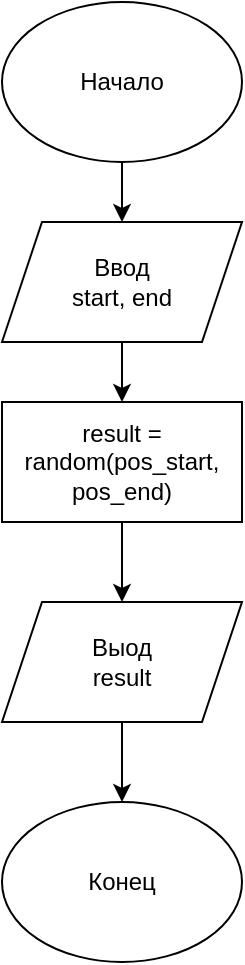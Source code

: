 <mxfile version="17.4.2" type="device"><diagram id="WOr-H3sRI73eH2cQC-wz" name="Страница 1"><mxGraphModel dx="1102" dy="1025" grid="1" gridSize="10" guides="1" tooltips="1" connect="1" arrows="1" fold="1" page="1" pageScale="1" pageWidth="827" pageHeight="1169" math="0" shadow="0"><root><mxCell id="0"/><mxCell id="1" parent="0"/><mxCell id="gsafDAGkf2_WA02HRT-2-3" value="" style="edgeStyle=orthogonalEdgeStyle;rounded=0;orthogonalLoop=1;jettySize=auto;html=1;" edge="1" parent="1" source="gsafDAGkf2_WA02HRT-2-1" target="gsafDAGkf2_WA02HRT-2-2"><mxGeometry relative="1" as="geometry"/></mxCell><mxCell id="gsafDAGkf2_WA02HRT-2-1" value="Начало" style="ellipse;whiteSpace=wrap;html=1;" vertex="1" parent="1"><mxGeometry x="350" y="40" width="120" height="80" as="geometry"/></mxCell><mxCell id="gsafDAGkf2_WA02HRT-2-10" value="" style="edgeStyle=orthogonalEdgeStyle;rounded=0;orthogonalLoop=1;jettySize=auto;html=1;" edge="1" parent="1" source="gsafDAGkf2_WA02HRT-2-2" target="gsafDAGkf2_WA02HRT-2-6"><mxGeometry relative="1" as="geometry"/></mxCell><mxCell id="gsafDAGkf2_WA02HRT-2-2" value="Ввод&lt;br&gt;start, end" style="shape=parallelogram;perimeter=parallelogramPerimeter;whiteSpace=wrap;html=1;fixedSize=1;" vertex="1" parent="1"><mxGeometry x="350" y="150" width="120" height="60" as="geometry"/></mxCell><mxCell id="gsafDAGkf2_WA02HRT-2-8" value="" style="edgeStyle=orthogonalEdgeStyle;rounded=0;orthogonalLoop=1;jettySize=auto;html=1;" edge="1" parent="1" source="gsafDAGkf2_WA02HRT-2-6" target="gsafDAGkf2_WA02HRT-2-7"><mxGeometry relative="1" as="geometry"/></mxCell><mxCell id="gsafDAGkf2_WA02HRT-2-6" value="result = random(pos_start, pos_end)&lt;br&gt;" style="rounded=0;whiteSpace=wrap;html=1;" vertex="1" parent="1"><mxGeometry x="350" y="240" width="120" height="60" as="geometry"/></mxCell><mxCell id="gsafDAGkf2_WA02HRT-2-11" value="" style="edgeStyle=orthogonalEdgeStyle;rounded=0;orthogonalLoop=1;jettySize=auto;html=1;" edge="1" parent="1" source="gsafDAGkf2_WA02HRT-2-7" target="gsafDAGkf2_WA02HRT-2-9"><mxGeometry relative="1" as="geometry"/></mxCell><mxCell id="gsafDAGkf2_WA02HRT-2-7" value="Выод&lt;br&gt;result" style="shape=parallelogram;perimeter=parallelogramPerimeter;whiteSpace=wrap;html=1;fixedSize=1;" vertex="1" parent="1"><mxGeometry x="350" y="340" width="120" height="60" as="geometry"/></mxCell><mxCell id="gsafDAGkf2_WA02HRT-2-9" value="Конец" style="ellipse;whiteSpace=wrap;html=1;" vertex="1" parent="1"><mxGeometry x="350" y="440" width="120" height="80" as="geometry"/></mxCell></root></mxGraphModel></diagram></mxfile>